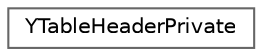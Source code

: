 digraph "Graphical Class Hierarchy"
{
 // LATEX_PDF_SIZE
  bgcolor="transparent";
  edge [fontname=Helvetica,fontsize=10,labelfontname=Helvetica,labelfontsize=10];
  node [fontname=Helvetica,fontsize=10,shape=box,height=0.2,width=0.4];
  rankdir="LR";
  Node0 [id="Node000000",label="YTableHeaderPrivate",height=0.2,width=0.4,color="grey40", fillcolor="white", style="filled",URL="$structYTableHeaderPrivate.html",tooltip=" "];
}
